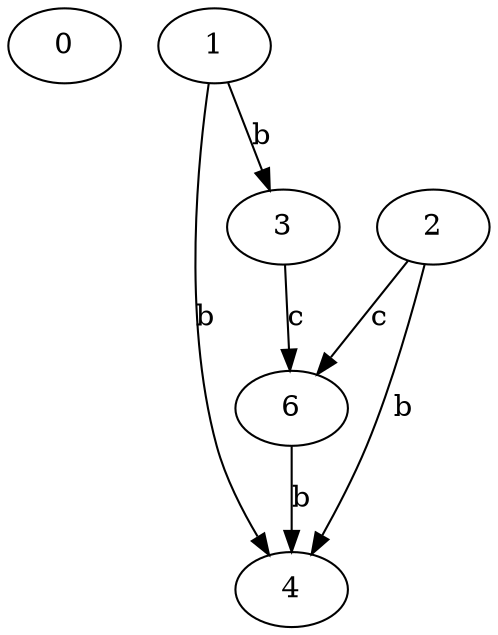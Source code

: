 strict digraph  {
0;
1;
2;
3;
4;
6;
1 -> 3  [label=b];
1 -> 4  [label=b];
2 -> 4  [label=b];
2 -> 6  [label=c];
3 -> 6  [label=c];
6 -> 4  [label=b];
}
